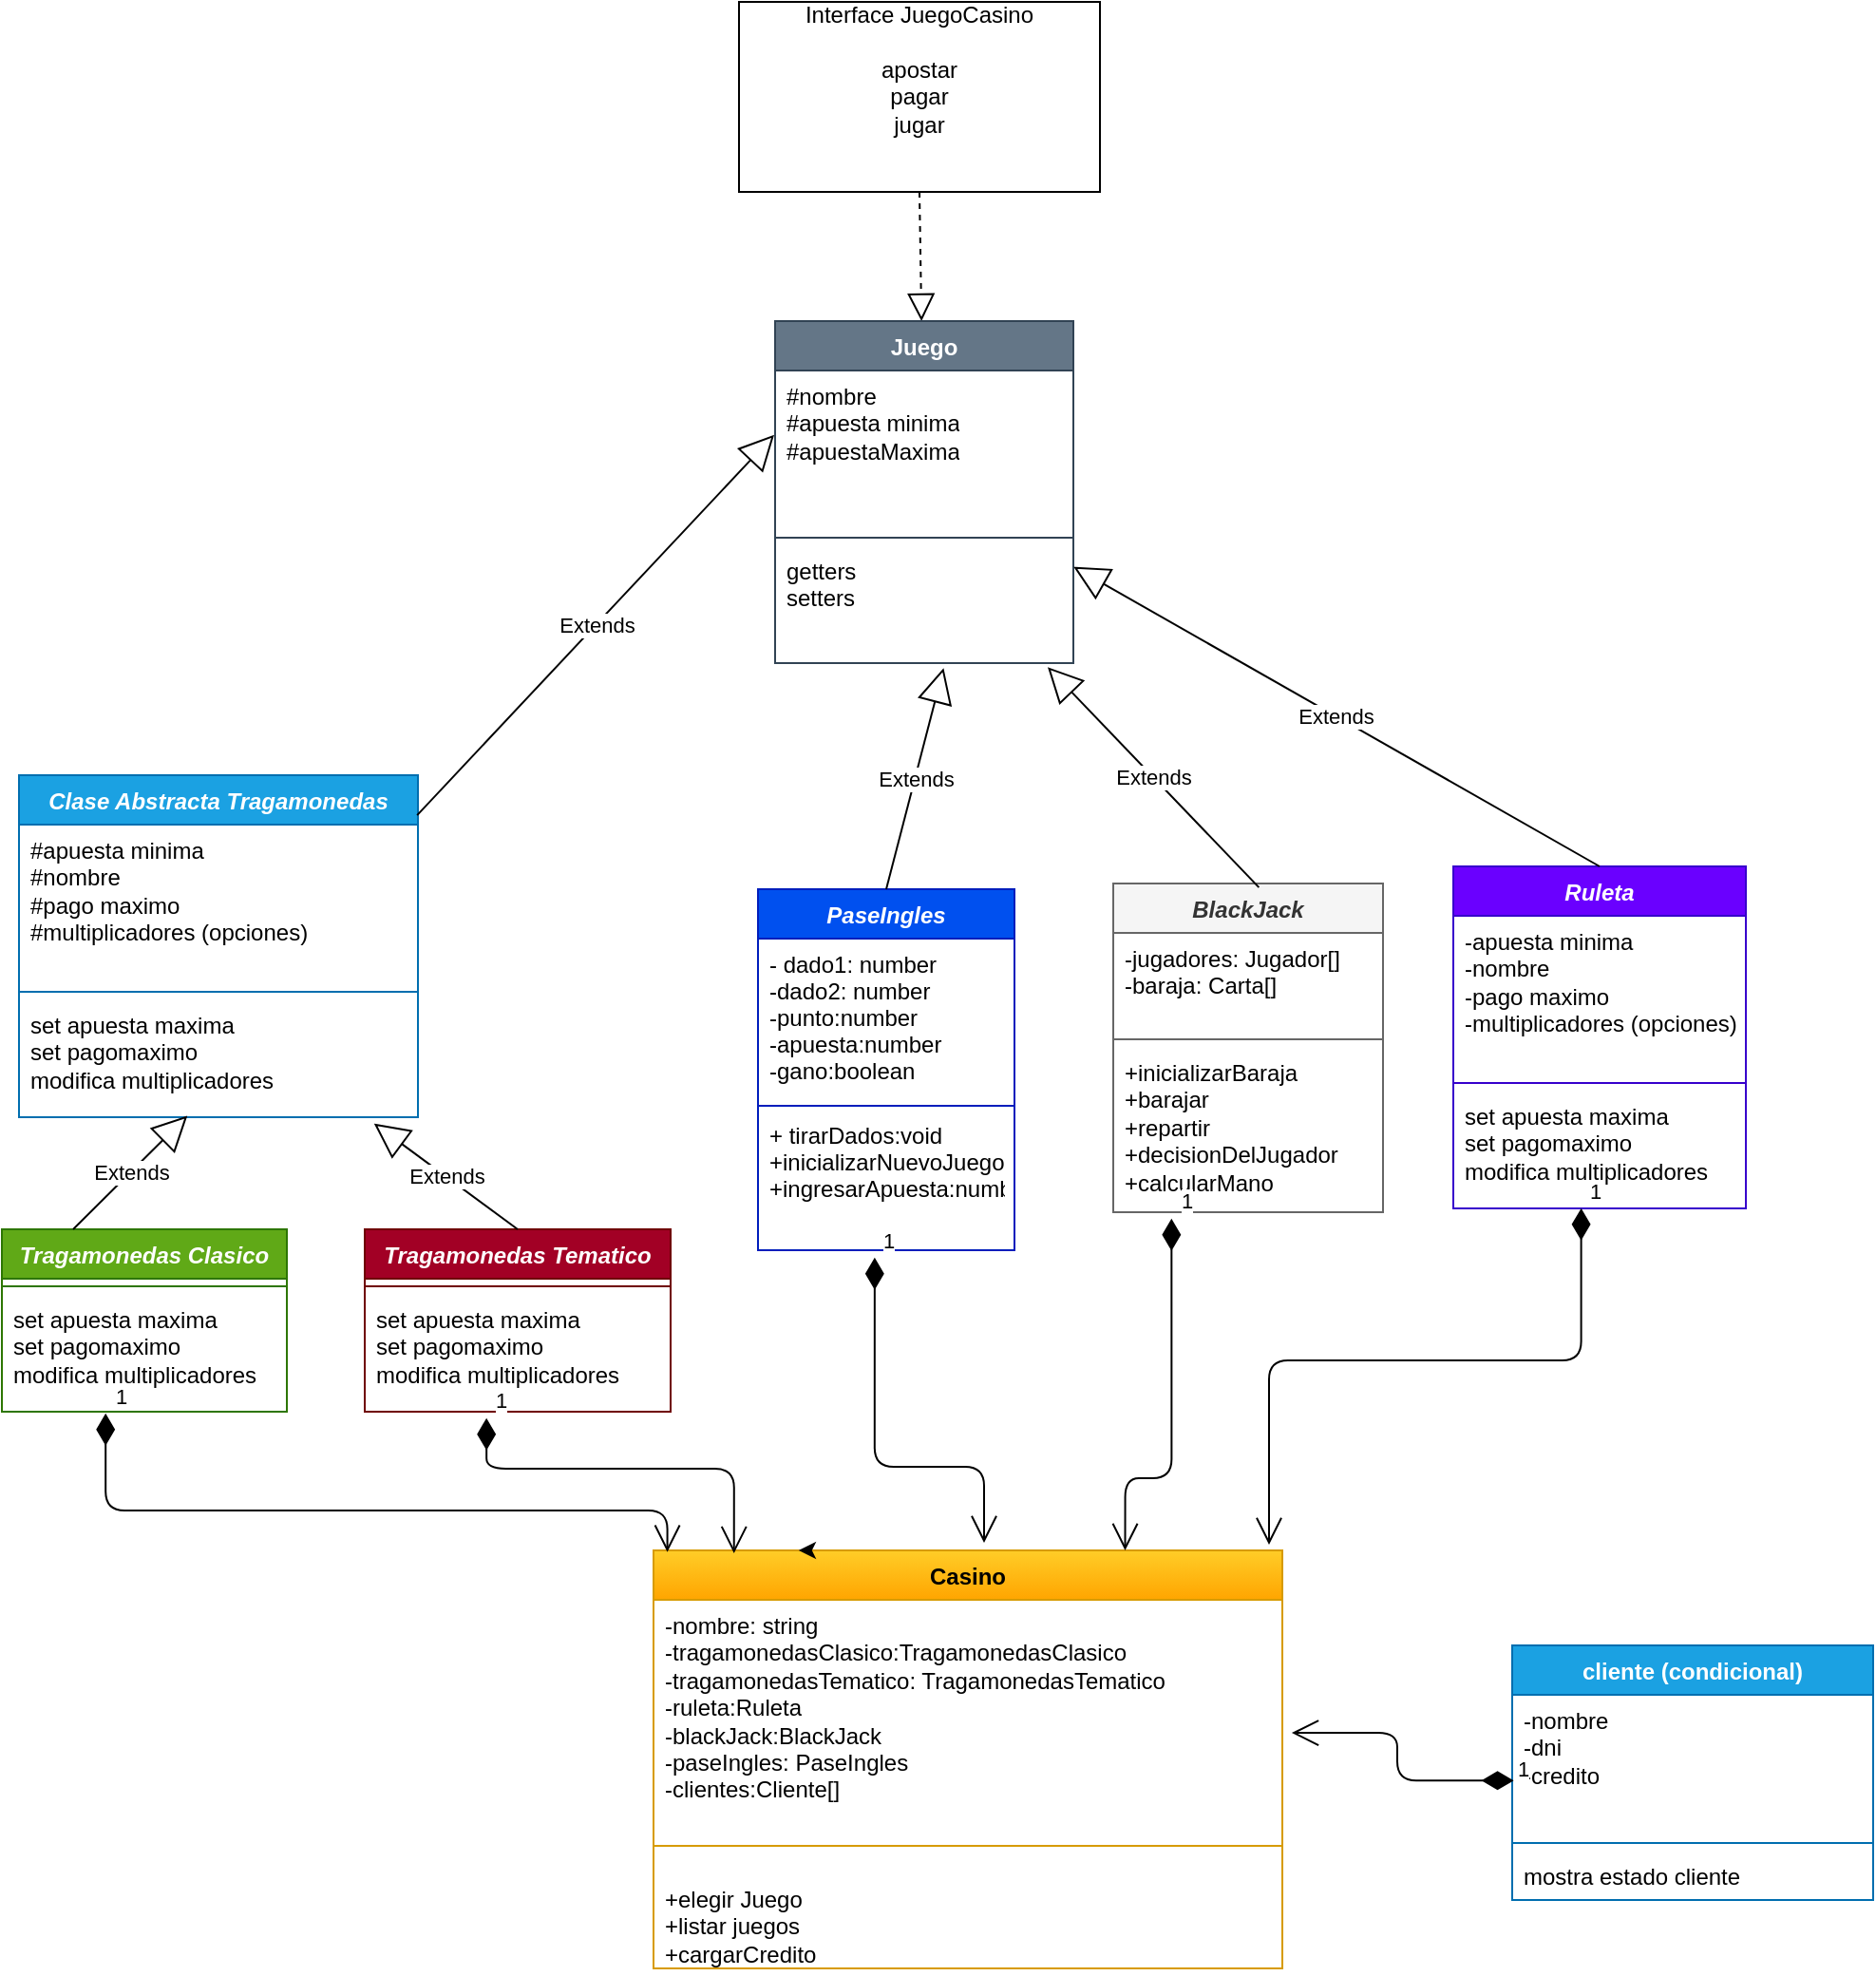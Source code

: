 <mxfile>
    <diagram name="Página-1" id="bwIVNlXcXNwzSYkkAPYZ">
        <mxGraphModel dx="1329" dy="595" grid="0" gridSize="10" guides="1" tooltips="1" connect="1" arrows="1" fold="1" page="1" pageScale="1" pageWidth="1169" pageHeight="827" math="0" shadow="0">
            <root>
                <mxCell id="0"/>
                <mxCell id="1" parent="0"/>
                <mxCell id="TmxRiigGSbf3DHzbI32Z-1" value="Interface JuegoCasino&lt;div&gt;&lt;br&gt;&lt;/div&gt;&lt;div&gt;apostar&lt;/div&gt;&lt;div&gt;pagar&lt;/div&gt;&lt;div&gt;jugar&lt;/div&gt;&lt;div&gt;&lt;br&gt;&lt;/div&gt;&lt;div&gt;&lt;br&gt;&lt;/div&gt;" style="html=1;whiteSpace=wrap;" parent="1" vertex="1">
                    <mxGeometry x="428" y="12" width="190" height="100" as="geometry"/>
                </mxCell>
                <mxCell id="TmxRiigGSbf3DHzbI32Z-6" value="&lt;i&gt;Clase Abstracta Tragamonedas&lt;/i&gt;" style="swimlane;fontStyle=1;align=center;verticalAlign=top;childLayout=stackLayout;horizontal=1;startSize=26;horizontalStack=0;resizeParent=1;resizeParentMax=0;resizeLast=0;collapsible=1;marginBottom=0;whiteSpace=wrap;html=1;fillColor=#1ba1e2;strokeColor=#006EAF;fontColor=#ffffff;" parent="1" vertex="1">
                    <mxGeometry x="49" y="419" width="210" height="180" as="geometry"/>
                </mxCell>
                <mxCell id="TmxRiigGSbf3DHzbI32Z-7" value="&lt;div&gt;#apuesta minima&lt;/div&gt;&lt;div&gt;#nombre&lt;/div&gt;&lt;div&gt;#pago maximo&lt;/div&gt;&lt;div&gt;#multiplicadores (opciones)&lt;/div&gt;" style="text;strokeColor=none;fillColor=none;align=left;verticalAlign=top;spacingLeft=4;spacingRight=4;overflow=hidden;rotatable=0;points=[[0,0.5],[1,0.5]];portConstraint=eastwest;whiteSpace=wrap;html=1;" parent="TmxRiigGSbf3DHzbI32Z-6" vertex="1">
                    <mxGeometry y="26" width="210" height="84" as="geometry"/>
                </mxCell>
                <mxCell id="TmxRiigGSbf3DHzbI32Z-8" value="" style="line;strokeWidth=1;fillColor=none;align=left;verticalAlign=middle;spacingTop=-1;spacingLeft=3;spacingRight=3;rotatable=0;labelPosition=right;points=[];portConstraint=eastwest;strokeColor=inherit;" parent="TmxRiigGSbf3DHzbI32Z-6" vertex="1">
                    <mxGeometry y="110" width="210" height="8" as="geometry"/>
                </mxCell>
                <mxCell id="TmxRiigGSbf3DHzbI32Z-9" value="set apuesta maxima&lt;div&gt;set pagomaximo&lt;/div&gt;&lt;div&gt;modifica multiplicadores&lt;/div&gt;&lt;div&gt;&lt;br&gt;&lt;/div&gt;" style="text;strokeColor=none;fillColor=none;align=left;verticalAlign=top;spacingLeft=4;spacingRight=4;overflow=hidden;rotatable=0;points=[[0,0.5],[1,0.5]];portConstraint=eastwest;whiteSpace=wrap;html=1;" parent="TmxRiigGSbf3DHzbI32Z-6" vertex="1">
                    <mxGeometry y="118" width="210" height="62" as="geometry"/>
                </mxCell>
                <mxCell id="TmxRiigGSbf3DHzbI32Z-12" value="&lt;i&gt;Tragamonedas Clasico&lt;/i&gt;" style="swimlane;fontStyle=1;align=center;verticalAlign=top;childLayout=stackLayout;horizontal=1;startSize=26;horizontalStack=0;resizeParent=1;resizeParentMax=0;resizeLast=0;collapsible=1;marginBottom=0;whiteSpace=wrap;html=1;fillColor=#60a917;strokeColor=#2D7600;fontColor=#ffffff;" parent="1" vertex="1">
                    <mxGeometry x="40" y="658" width="150" height="96" as="geometry"/>
                </mxCell>
                <mxCell id="TmxRiigGSbf3DHzbI32Z-14" value="" style="line;strokeWidth=1;fillColor=none;align=left;verticalAlign=middle;spacingTop=-1;spacingLeft=3;spacingRight=3;rotatable=0;labelPosition=right;points=[];portConstraint=eastwest;strokeColor=inherit;" parent="TmxRiigGSbf3DHzbI32Z-12" vertex="1">
                    <mxGeometry y="26" width="150" height="8" as="geometry"/>
                </mxCell>
                <mxCell id="TmxRiigGSbf3DHzbI32Z-15" value="set apuesta maxima&lt;div&gt;set pagomaximo&lt;/div&gt;&lt;div&gt;modifica multiplicadores&lt;/div&gt;&lt;div&gt;&lt;br&gt;&lt;/div&gt;" style="text;strokeColor=none;fillColor=none;align=left;verticalAlign=top;spacingLeft=4;spacingRight=4;overflow=hidden;rotatable=0;points=[[0,0.5],[1,0.5]];portConstraint=eastwest;whiteSpace=wrap;html=1;" parent="TmxRiigGSbf3DHzbI32Z-12" vertex="1">
                    <mxGeometry y="34" width="150" height="62" as="geometry"/>
                </mxCell>
                <mxCell id="TmxRiigGSbf3DHzbI32Z-16" value="&lt;i&gt;Tragamonedas Tematico&lt;/i&gt;" style="swimlane;fontStyle=1;align=center;verticalAlign=top;childLayout=stackLayout;horizontal=1;startSize=26;horizontalStack=0;resizeParent=1;resizeParentMax=0;resizeLast=0;collapsible=1;marginBottom=0;whiteSpace=wrap;html=1;fillColor=#a20025;strokeColor=#6F0000;fontColor=#ffffff;" parent="1" vertex="1">
                    <mxGeometry x="231" y="658" width="161" height="96" as="geometry"/>
                </mxCell>
                <mxCell id="TmxRiigGSbf3DHzbI32Z-18" value="" style="line;strokeWidth=1;fillColor=none;align=left;verticalAlign=middle;spacingTop=-1;spacingLeft=3;spacingRight=3;rotatable=0;labelPosition=right;points=[];portConstraint=eastwest;strokeColor=inherit;" parent="TmxRiigGSbf3DHzbI32Z-16" vertex="1">
                    <mxGeometry y="26" width="161" height="8" as="geometry"/>
                </mxCell>
                <mxCell id="TmxRiigGSbf3DHzbI32Z-19" value="set apuesta maxima&lt;div&gt;set pagomaximo&lt;/div&gt;&lt;div&gt;modifica multiplicadores&lt;/div&gt;&lt;div&gt;&lt;br&gt;&lt;/div&gt;" style="text;strokeColor=none;fillColor=none;align=left;verticalAlign=top;spacingLeft=4;spacingRight=4;overflow=hidden;rotatable=0;points=[[0,0.5],[1,0.5]];portConstraint=eastwest;whiteSpace=wrap;html=1;" parent="TmxRiigGSbf3DHzbI32Z-16" vertex="1">
                    <mxGeometry y="34" width="161" height="62" as="geometry"/>
                </mxCell>
                <mxCell id="TmxRiigGSbf3DHzbI32Z-20" value="Casino" style="swimlane;fontStyle=1;align=center;verticalAlign=top;childLayout=stackLayout;horizontal=1;startSize=26;horizontalStack=0;resizeParent=1;resizeParentMax=0;resizeLast=0;collapsible=1;marginBottom=0;whiteSpace=wrap;html=1;fillColor=#ffcd28;gradientColor=#ffa500;strokeColor=#d79b00;" parent="1" vertex="1">
                    <mxGeometry x="383" y="827" width="331" height="220" as="geometry"/>
                </mxCell>
                <mxCell id="TmxRiigGSbf3DHzbI32Z-21" value="-nombre: string&lt;br&gt;-tragamonedasClasico:TragamonedasClasico&lt;div&gt;-tragamonedasTematico: TragamonedasTematico&lt;br&gt;&lt;div&gt;-ruleta:Ruleta&lt;/div&gt;&lt;div&gt;-blackJack:BlackJack&lt;/div&gt;&lt;div&gt;-paseIngles: PaseIngles&lt;/div&gt;&lt;div&gt;-clientes:Cliente[]&lt;/div&gt;&lt;/div&gt;" style="text;strokeColor=none;fillColor=none;align=left;verticalAlign=top;spacingLeft=4;spacingRight=4;overflow=hidden;rotatable=0;points=[[0,0.5],[1,0.5]];portConstraint=eastwest;whiteSpace=wrap;html=1;" parent="TmxRiigGSbf3DHzbI32Z-20" vertex="1">
                    <mxGeometry y="26" width="331" height="115" as="geometry"/>
                </mxCell>
                <mxCell id="TmxRiigGSbf3DHzbI32Z-22" value="" style="line;strokeWidth=1;fillColor=none;align=left;verticalAlign=middle;spacingTop=-1;spacingLeft=3;spacingRight=3;rotatable=0;labelPosition=right;points=[];portConstraint=eastwest;strokeColor=inherit;" parent="TmxRiigGSbf3DHzbI32Z-20" vertex="1">
                    <mxGeometry y="141" width="331" height="29" as="geometry"/>
                </mxCell>
                <mxCell id="TmxRiigGSbf3DHzbI32Z-44" value="+elegir Juego&lt;div&gt;+listar juegos&lt;/div&gt;&lt;div&gt;+cargarCredito&lt;/div&gt;" style="text;strokeColor=none;fillColor=none;align=left;verticalAlign=top;spacingLeft=4;spacingRight=4;overflow=hidden;rotatable=0;points=[[0,0.5],[1,0.5]];portConstraint=eastwest;whiteSpace=wrap;html=1;" parent="TmxRiigGSbf3DHzbI32Z-20" vertex="1">
                    <mxGeometry y="170" width="331" height="50" as="geometry"/>
                </mxCell>
                <mxCell id="TmxRiigGSbf3DHzbI32Z-24" value="&lt;i&gt;Ruleta&lt;/i&gt;" style="swimlane;fontStyle=1;align=center;verticalAlign=top;childLayout=stackLayout;horizontal=1;startSize=26;horizontalStack=0;resizeParent=1;resizeParentMax=0;resizeLast=0;collapsible=1;marginBottom=0;whiteSpace=wrap;html=1;fillColor=#6a00ff;strokeColor=#3700CC;fontColor=#ffffff;" parent="1" vertex="1">
                    <mxGeometry x="804" y="467" width="154" height="180" as="geometry"/>
                </mxCell>
                <mxCell id="TmxRiigGSbf3DHzbI32Z-25" value="&lt;div&gt;-apuesta minima&lt;/div&gt;&lt;div&gt;-nombre&lt;/div&gt;&lt;div&gt;-pago maximo&lt;/div&gt;&lt;div&gt;-multiplicadores (opciones)&lt;/div&gt;" style="text;strokeColor=none;fillColor=none;align=left;verticalAlign=top;spacingLeft=4;spacingRight=4;overflow=hidden;rotatable=0;points=[[0,0.5],[1,0.5]];portConstraint=eastwest;whiteSpace=wrap;html=1;" parent="TmxRiigGSbf3DHzbI32Z-24" vertex="1">
                    <mxGeometry y="26" width="154" height="84" as="geometry"/>
                </mxCell>
                <mxCell id="TmxRiigGSbf3DHzbI32Z-26" value="" style="line;strokeWidth=1;fillColor=none;align=left;verticalAlign=middle;spacingTop=-1;spacingLeft=3;spacingRight=3;rotatable=0;labelPosition=right;points=[];portConstraint=eastwest;strokeColor=inherit;" parent="TmxRiigGSbf3DHzbI32Z-24" vertex="1">
                    <mxGeometry y="110" width="154" height="8" as="geometry"/>
                </mxCell>
                <mxCell id="TmxRiigGSbf3DHzbI32Z-27" value="set apuesta maxima&lt;div&gt;set pagomaximo&lt;/div&gt;&lt;div&gt;modifica multiplicadores&lt;/div&gt;&lt;div&gt;&lt;br&gt;&lt;/div&gt;" style="text;strokeColor=none;fillColor=none;align=left;verticalAlign=top;spacingLeft=4;spacingRight=4;overflow=hidden;rotatable=0;points=[[0,0.5],[1,0.5]];portConstraint=eastwest;whiteSpace=wrap;html=1;" parent="TmxRiigGSbf3DHzbI32Z-24" vertex="1">
                    <mxGeometry y="118" width="154" height="62" as="geometry"/>
                </mxCell>
                <mxCell id="TmxRiigGSbf3DHzbI32Z-40" value="cliente (condicional)" style="swimlane;fontStyle=1;align=center;verticalAlign=top;childLayout=stackLayout;horizontal=1;startSize=26;horizontalStack=0;resizeParent=1;resizeParentMax=0;resizeLast=0;collapsible=1;marginBottom=0;whiteSpace=wrap;html=1;fillColor=#1ba1e2;fontColor=#ffffff;strokeColor=#006EAF;" parent="1" vertex="1">
                    <mxGeometry x="835" y="877" width="190" height="134" as="geometry"/>
                </mxCell>
                <mxCell id="TmxRiigGSbf3DHzbI32Z-41" value="-nombre&lt;div&gt;-dni&lt;/div&gt;&lt;div&gt;-credito&lt;/div&gt;" style="text;strokeColor=none;fillColor=none;align=left;verticalAlign=top;spacingLeft=4;spacingRight=4;overflow=hidden;rotatable=0;points=[[0,0.5],[1,0.5]];portConstraint=eastwest;whiteSpace=wrap;html=1;" parent="TmxRiigGSbf3DHzbI32Z-40" vertex="1">
                    <mxGeometry y="26" width="190" height="74" as="geometry"/>
                </mxCell>
                <mxCell id="TmxRiigGSbf3DHzbI32Z-42" value="" style="line;strokeWidth=1;fillColor=none;align=left;verticalAlign=middle;spacingTop=-1;spacingLeft=3;spacingRight=3;rotatable=0;labelPosition=right;points=[];portConstraint=eastwest;strokeColor=inherit;" parent="TmxRiigGSbf3DHzbI32Z-40" vertex="1">
                    <mxGeometry y="100" width="190" height="8" as="geometry"/>
                </mxCell>
                <mxCell id="TmxRiigGSbf3DHzbI32Z-43" value="mostra estado cliente" style="text;strokeColor=none;fillColor=none;align=left;verticalAlign=top;spacingLeft=4;spacingRight=4;overflow=hidden;rotatable=0;points=[[0,0.5],[1,0.5]];portConstraint=eastwest;whiteSpace=wrap;html=1;" parent="TmxRiigGSbf3DHzbI32Z-40" vertex="1">
                    <mxGeometry y="108" width="190" height="26" as="geometry"/>
                </mxCell>
                <mxCell id="1PK3M7cZoepvQwBATbSP-1" value="Extends" style="endArrow=block;endSize=16;endFill=0;html=1;rounded=0;entryX=0.422;entryY=0.988;entryDx=0;entryDy=0;entryPerimeter=0;exitX=0.25;exitY=0;exitDx=0;exitDy=0;" parent="1" source="TmxRiigGSbf3DHzbI32Z-12" target="TmxRiigGSbf3DHzbI32Z-9" edge="1">
                    <mxGeometry width="160" relative="1" as="geometry">
                        <mxPoint x="144" y="687" as="sourcePoint"/>
                        <mxPoint x="304" y="677" as="targetPoint"/>
                    </mxGeometry>
                </mxCell>
                <mxCell id="1PK3M7cZoepvQwBATbSP-4" value="Extends" style="endArrow=block;endSize=16;endFill=0;html=1;rounded=0;entryX=0.89;entryY=1.054;entryDx=0;entryDy=0;entryPerimeter=0;exitX=0.5;exitY=0;exitDx=0;exitDy=0;" parent="1" source="TmxRiigGSbf3DHzbI32Z-16" target="TmxRiigGSbf3DHzbI32Z-9" edge="1">
                    <mxGeometry width="160" relative="1" as="geometry">
                        <mxPoint x="387" y="685" as="sourcePoint"/>
                        <mxPoint x="508" y="666" as="targetPoint"/>
                    </mxGeometry>
                </mxCell>
                <mxCell id="1PK3M7cZoepvQwBATbSP-7" value="" style="endArrow=block;dashed=1;endFill=0;endSize=12;html=1;rounded=0;exitX=0.5;exitY=1;exitDx=0;exitDy=0;" parent="1" source="TmxRiigGSbf3DHzbI32Z-1" target="25" edge="1">
                    <mxGeometry width="160" relative="1" as="geometry">
                        <mxPoint x="555" y="134" as="sourcePoint"/>
                        <mxPoint x="313" y="295" as="targetPoint"/>
                    </mxGeometry>
                </mxCell>
                <mxCell id="TmxRiigGSbf3DHzbI32Z-45" value="&lt;i&gt;BlackJack&lt;/i&gt;" style="swimlane;fontStyle=1;align=center;verticalAlign=top;childLayout=stackLayout;horizontal=1;startSize=26;horizontalStack=0;resizeParent=1;resizeParentMax=0;resizeLast=0;collapsible=1;marginBottom=0;whiteSpace=wrap;html=1;fillColor=#f5f5f5;strokeColor=#666666;fontColor=#333333;" parent="1" vertex="1">
                    <mxGeometry x="625" y="476" width="142" height="173" as="geometry"/>
                </mxCell>
                <mxCell id="TmxRiigGSbf3DHzbI32Z-46" value="-jugadores: Jugador[]&lt;br&gt;-baraja: Carta[]" style="text;strokeColor=none;fillColor=none;align=left;verticalAlign=top;spacingLeft=4;spacingRight=4;overflow=hidden;rotatable=0;points=[[0,0.5],[1,0.5]];portConstraint=eastwest;whiteSpace=wrap;html=1;" parent="TmxRiigGSbf3DHzbI32Z-45" vertex="1">
                    <mxGeometry y="26" width="142" height="52" as="geometry"/>
                </mxCell>
                <mxCell id="TmxRiigGSbf3DHzbI32Z-47" value="" style="line;strokeWidth=1;fillColor=none;align=left;verticalAlign=middle;spacingTop=-1;spacingLeft=3;spacingRight=3;rotatable=0;labelPosition=right;points=[];portConstraint=eastwest;strokeColor=inherit;" parent="TmxRiigGSbf3DHzbI32Z-45" vertex="1">
                    <mxGeometry y="78" width="142" height="8" as="geometry"/>
                </mxCell>
                <mxCell id="TmxRiigGSbf3DHzbI32Z-48" value="&lt;div&gt;+inicializarBaraja&lt;/div&gt;&lt;div&gt;+barajar&lt;/div&gt;&lt;div&gt;+repartir&lt;/div&gt;&lt;div&gt;+decisionDelJugador&amp;nbsp;&lt;/div&gt;&lt;div&gt;+calcularMano&lt;/div&gt;&lt;div&gt;&lt;br&gt;&lt;/div&gt;" style="text;strokeColor=none;fillColor=none;align=left;verticalAlign=top;spacingLeft=4;spacingRight=4;overflow=hidden;rotatable=0;points=[[0,0.5],[1,0.5]];portConstraint=eastwest;whiteSpace=wrap;html=1;" parent="TmxRiigGSbf3DHzbI32Z-45" vertex="1">
                    <mxGeometry y="86" width="142" height="87" as="geometry"/>
                </mxCell>
                <mxCell id="7" value="PaseIngles" style="swimlane;fontStyle=3;align=center;verticalAlign=top;childLayout=stackLayout;horizontal=1;startSize=26;horizontalStack=0;resizeParent=1;resizeParentMax=0;resizeLast=0;collapsible=1;marginBottom=0;fillColor=#0050ef;strokeColor=#001DBC;fontColor=#ffffff;" parent="1" vertex="1">
                    <mxGeometry x="438" y="479" width="135" height="190" as="geometry"/>
                </mxCell>
                <mxCell id="8" value="- dado1: number&#10;-dado2: number&#10;-punto:number&#10;-apuesta:number&#10;-gano:boolean&#10;" style="text;strokeColor=none;fillColor=none;align=left;verticalAlign=top;spacingLeft=4;spacingRight=4;overflow=hidden;rotatable=0;points=[[0,0.5],[1,0.5]];portConstraint=eastwest;" parent="7" vertex="1">
                    <mxGeometry y="26" width="135" height="86" as="geometry"/>
                </mxCell>
                <mxCell id="9" value="" style="line;strokeWidth=1;fillColor=none;align=left;verticalAlign=middle;spacingTop=-1;spacingLeft=3;spacingRight=3;rotatable=0;labelPosition=right;points=[];portConstraint=eastwest;strokeColor=inherit;" parent="7" vertex="1">
                    <mxGeometry y="112" width="135" height="4" as="geometry"/>
                </mxCell>
                <mxCell id="10" value="+ tirarDados:void&#10;+inicializarNuevoJuego:void&#10;+ingresarApuesta:number" style="text;strokeColor=none;fillColor=none;align=left;verticalAlign=top;spacingLeft=4;spacingRight=4;overflow=hidden;rotatable=0;points=[[0,0.5],[1,0.5]];portConstraint=eastwest;" parent="7" vertex="1">
                    <mxGeometry y="116" width="135" height="74" as="geometry"/>
                </mxCell>
                <mxCell id="15" style="edgeStyle=none;html=1;exitX=0.25;exitY=0;exitDx=0;exitDy=0;entryX=0.231;entryY=0;entryDx=0;entryDy=0;entryPerimeter=0;" parent="1" source="TmxRiigGSbf3DHzbI32Z-20" target="TmxRiigGSbf3DHzbI32Z-20" edge="1">
                    <mxGeometry relative="1" as="geometry"/>
                </mxCell>
                <mxCell id="19" value="1" style="endArrow=open;html=1;endSize=12;startArrow=diamondThin;startSize=14;startFill=1;edgeStyle=orthogonalEdgeStyle;align=left;verticalAlign=bottom;exitX=0.437;exitY=0.999;exitDx=0;exitDy=0;exitPerimeter=0;" parent="1" source="TmxRiigGSbf3DHzbI32Z-27" edge="1">
                    <mxGeometry x="-1" y="3" relative="1" as="geometry">
                        <mxPoint x="541" y="622" as="sourcePoint"/>
                        <mxPoint x="707" y="824" as="targetPoint"/>
                        <Array as="points">
                            <mxPoint x="871" y="727"/>
                            <mxPoint x="707" y="727"/>
                        </Array>
                    </mxGeometry>
                </mxCell>
                <mxCell id="20" value="1" style="endArrow=open;html=1;endSize=12;startArrow=diamondThin;startSize=14;startFill=1;edgeStyle=orthogonalEdgeStyle;align=left;verticalAlign=bottom;exitX=0.398;exitY=1.054;exitDx=0;exitDy=0;exitPerimeter=0;entryX=0.128;entryY=0.007;entryDx=0;entryDy=0;entryPerimeter=0;" parent="1" source="TmxRiigGSbf3DHzbI32Z-19" edge="1" target="TmxRiigGSbf3DHzbI32Z-20">
                    <mxGeometry x="-1" y="3" relative="1" as="geometry">
                        <mxPoint x="297" y="622" as="sourcePoint"/>
                        <mxPoint x="459" y="787" as="targetPoint"/>
                        <Array as="points">
                            <mxPoint x="295" y="784"/>
                            <mxPoint x="425" y="784"/>
                        </Array>
                    </mxGeometry>
                </mxCell>
                <mxCell id="21" value="1" style="endArrow=open;html=1;endSize=12;startArrow=diamondThin;startSize=14;startFill=1;edgeStyle=orthogonalEdgeStyle;align=left;verticalAlign=bottom;exitX=0.364;exitY=1.015;exitDx=0;exitDy=0;exitPerimeter=0;entryX=0.022;entryY=0.004;entryDx=0;entryDy=0;entryPerimeter=0;" parent="1" source="TmxRiigGSbf3DHzbI32Z-15" target="TmxRiigGSbf3DHzbI32Z-20" edge="1">
                    <mxGeometry x="-1" y="3" relative="1" as="geometry">
                        <mxPoint x="297" y="622" as="sourcePoint"/>
                        <mxPoint x="197" y="897" as="targetPoint"/>
                        <Array as="points">
                            <mxPoint x="95" y="806"/>
                            <mxPoint x="390" y="806"/>
                        </Array>
                    </mxGeometry>
                </mxCell>
                <mxCell id="22" value="1" style="endArrow=open;html=1;endSize=12;startArrow=diamondThin;startSize=14;startFill=1;edgeStyle=orthogonalEdgeStyle;align=left;verticalAlign=bottom;exitX=0.216;exitY=1.039;exitDx=0;exitDy=0;exitPerimeter=0;entryX=0.75;entryY=0;entryDx=0;entryDy=0;" parent="1" source="TmxRiigGSbf3DHzbI32Z-48" target="TmxRiigGSbf3DHzbI32Z-20" edge="1">
                    <mxGeometry x="-1" y="3" relative="1" as="geometry">
                        <mxPoint x="638" y="666" as="sourcePoint"/>
                        <mxPoint x="643" y="787" as="targetPoint"/>
                        <Array as="points">
                            <mxPoint x="656" y="789"/>
                            <mxPoint x="631" y="789"/>
                        </Array>
                    </mxGeometry>
                </mxCell>
                <mxCell id="23" value="1" style="endArrow=open;html=1;endSize=12;startArrow=diamondThin;startSize=14;startFill=1;edgeStyle=orthogonalEdgeStyle;align=left;verticalAlign=bottom;exitX=0.455;exitY=1.052;exitDx=0;exitDy=0;exitPerimeter=0;" parent="1" source="10" edge="1">
                    <mxGeometry x="-1" y="3" relative="1" as="geometry">
                        <mxPoint x="981" y="571" as="sourcePoint"/>
                        <mxPoint x="557" y="823" as="targetPoint"/>
                        <Array as="points">
                            <mxPoint x="499" y="783"/>
                            <mxPoint x="557" y="783"/>
                        </Array>
                    </mxGeometry>
                </mxCell>
                <mxCell id="24" value="1" style="endArrow=open;html=1;endSize=12;startArrow=diamondThin;startSize=14;startFill=1;edgeStyle=orthogonalEdgeStyle;align=left;verticalAlign=bottom;exitX=0.004;exitY=0.61;exitDx=0;exitDy=0;exitPerimeter=0;entryX=1.015;entryY=0.609;entryDx=0;entryDy=0;entryPerimeter=0;" parent="1" source="TmxRiigGSbf3DHzbI32Z-41" target="TmxRiigGSbf3DHzbI32Z-21" edge="1">
                    <mxGeometry x="-1" y="3" relative="1" as="geometry">
                        <mxPoint x="550" y="622" as="sourcePoint"/>
                        <mxPoint x="710" y="622" as="targetPoint"/>
                    </mxGeometry>
                </mxCell>
                <mxCell id="25" value="Juego" style="swimlane;fontStyle=1;align=center;verticalAlign=top;childLayout=stackLayout;horizontal=1;startSize=26;horizontalStack=0;resizeParent=1;resizeParentMax=0;resizeLast=0;collapsible=1;marginBottom=0;whiteSpace=wrap;html=1;fillColor=#647687;strokeColor=#314354;fontColor=#ffffff;" parent="1" vertex="1">
                    <mxGeometry x="447" y="180" width="157" height="180" as="geometry"/>
                </mxCell>
                <mxCell id="26" value="&lt;div&gt;#nombre&lt;/div&gt;&lt;div&gt;#apuesta minima&lt;/div&gt;&lt;div&gt;&lt;span style=&quot;background-color: initial;&quot;&gt;#apuestaMaxima&lt;/span&gt;&lt;br&gt;&lt;/div&gt;&lt;div&gt;&lt;br&gt;&lt;/div&gt;" style="text;strokeColor=none;fillColor=none;align=left;verticalAlign=top;spacingLeft=4;spacingRight=4;overflow=hidden;rotatable=0;points=[[0,0.5],[1,0.5]];portConstraint=eastwest;whiteSpace=wrap;html=1;" parent="25" vertex="1">
                    <mxGeometry y="26" width="157" height="84" as="geometry"/>
                </mxCell>
                <mxCell id="27" value="" style="line;strokeWidth=1;fillColor=none;align=left;verticalAlign=middle;spacingTop=-1;spacingLeft=3;spacingRight=3;rotatable=0;labelPosition=right;points=[];portConstraint=eastwest;strokeColor=inherit;" parent="25" vertex="1">
                    <mxGeometry y="110" width="157" height="8" as="geometry"/>
                </mxCell>
                <mxCell id="28" value="getters&lt;br&gt;setters" style="text;strokeColor=none;fillColor=none;align=left;verticalAlign=top;spacingLeft=4;spacingRight=4;overflow=hidden;rotatable=0;points=[[0,0.5],[1,0.5]];portConstraint=eastwest;whiteSpace=wrap;html=1;" parent="25" vertex="1">
                    <mxGeometry y="118" width="157" height="62" as="geometry"/>
                </mxCell>
                <mxCell id="31" value="Extends" style="endArrow=block;endSize=16;endFill=0;html=1;entryX=0.914;entryY=1.034;entryDx=0;entryDy=0;entryPerimeter=0;exitX=0.54;exitY=0.012;exitDx=0;exitDy=0;exitPerimeter=0;" parent="1" source="TmxRiigGSbf3DHzbI32Z-45" target="28" edge="1">
                    <mxGeometry width="160" relative="1" as="geometry">
                        <mxPoint x="866" y="503" as="sourcePoint"/>
                        <mxPoint x="668" y="318" as="targetPoint"/>
                    </mxGeometry>
                </mxCell>
                <mxCell id="32" value="Extends" style="endArrow=block;endSize=16;endFill=0;html=1;entryX=-0.003;entryY=0.403;entryDx=0;entryDy=0;entryPerimeter=0;exitX=0.998;exitY=-0.059;exitDx=0;exitDy=0;exitPerimeter=0;" parent="1" source="TmxRiigGSbf3DHzbI32Z-7" target="26" edge="1">
                    <mxGeometry width="160" relative="1" as="geometry">
                        <mxPoint x="256" y="376" as="sourcePoint"/>
                        <mxPoint x="416" y="376" as="targetPoint"/>
                    </mxGeometry>
                </mxCell>
                <mxCell id="33" value="Extends" style="endArrow=block;endSize=16;endFill=0;html=1;exitX=0.5;exitY=0;exitDx=0;exitDy=0;entryX=1.001;entryY=0.183;entryDx=0;entryDy=0;entryPerimeter=0;" parent="1" source="TmxRiigGSbf3DHzbI32Z-24" target="28" edge="1">
                    <mxGeometry width="160" relative="1" as="geometry">
                        <mxPoint x="610" y="506" as="sourcePoint"/>
                        <mxPoint x="553" y="320" as="targetPoint"/>
                        <Array as="points"/>
                    </mxGeometry>
                </mxCell>
                <mxCell id="34" value="Extends" style="endArrow=block;endSize=16;endFill=0;html=1;entryX=0.565;entryY=1.042;entryDx=0;entryDy=0;exitX=0.5;exitY=0;exitDx=0;exitDy=0;entryPerimeter=0;" parent="1" source="7" target="28" edge="1">
                    <mxGeometry width="160" relative="1" as="geometry">
                        <mxPoint x="1050" y="512" as="sourcePoint"/>
                        <mxPoint x="668" y="318" as="targetPoint"/>
                    </mxGeometry>
                </mxCell>
            </root>
        </mxGraphModel>
    </diagram>
</mxfile>